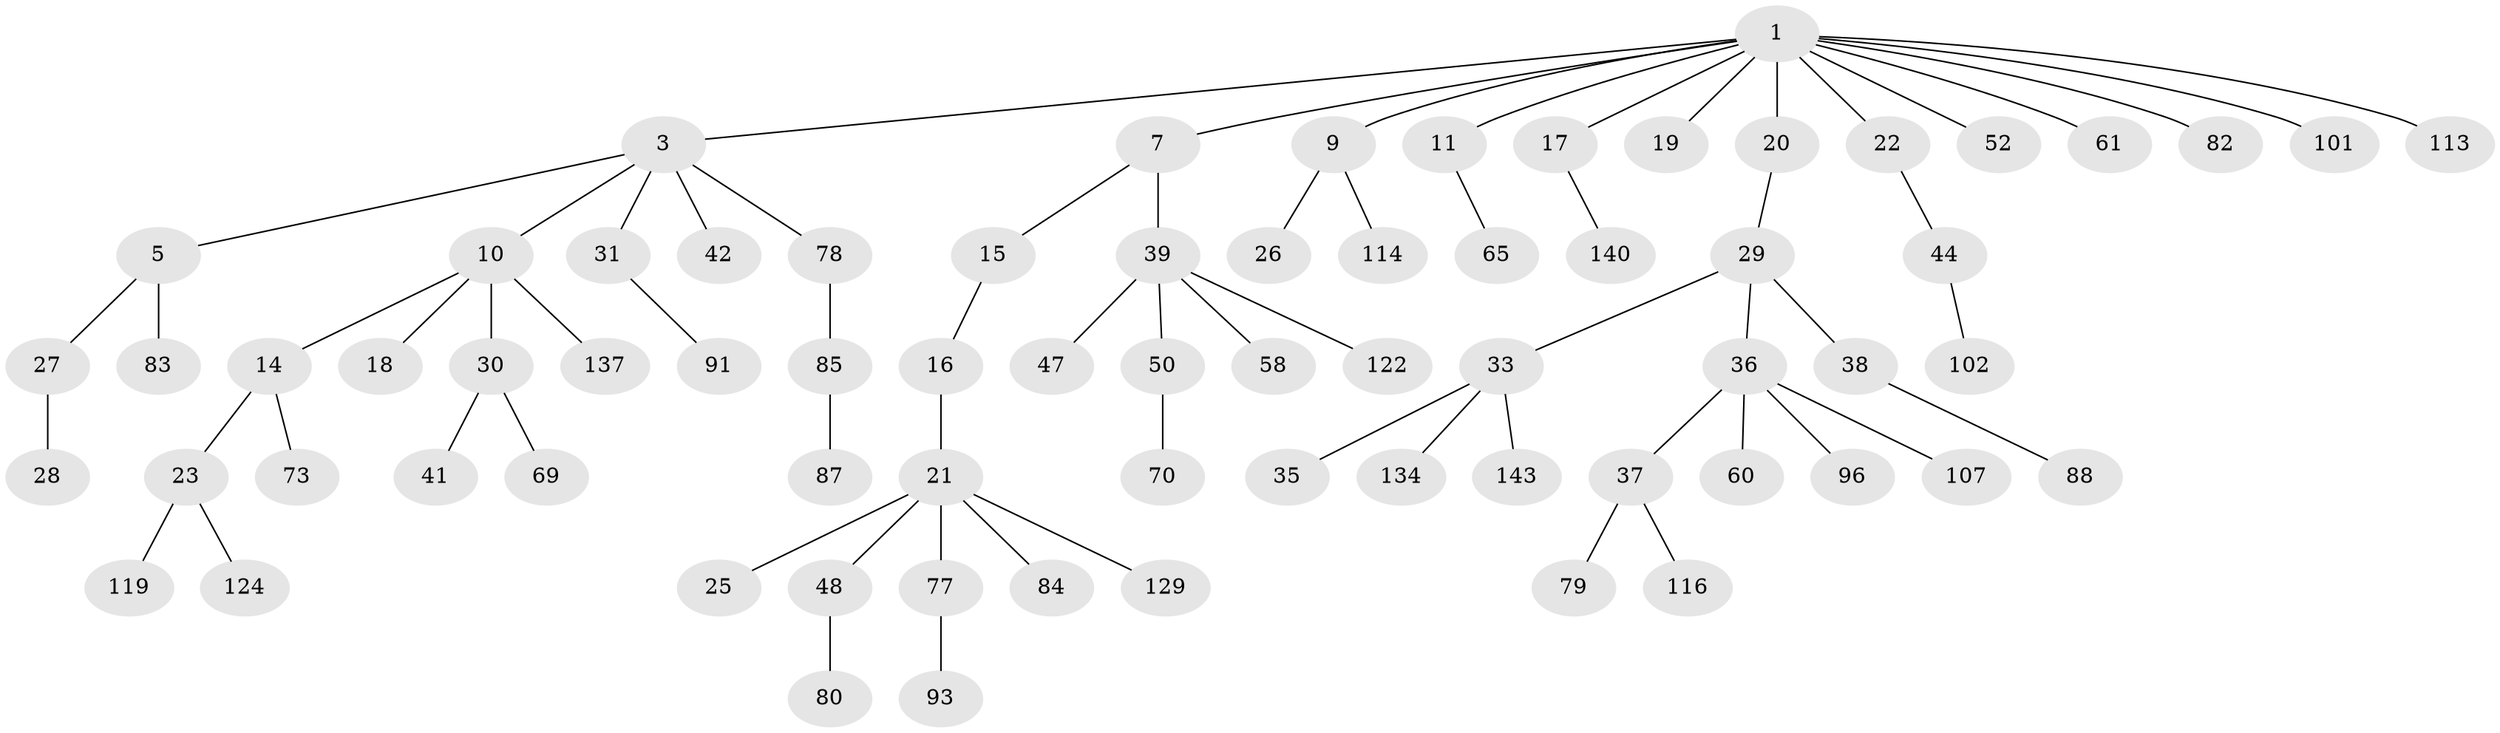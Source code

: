 // original degree distribution, {6: 0.02097902097902098, 4: 0.06293706293706294, 3: 0.1048951048951049, 5: 0.02097902097902098, 7: 0.006993006993006993, 8: 0.006993006993006993, 2: 0.3076923076923077, 1: 0.46853146853146854}
// Generated by graph-tools (version 1.1) at 2025/15/03/09/25 04:15:30]
// undirected, 71 vertices, 70 edges
graph export_dot {
graph [start="1"]
  node [color=gray90,style=filled];
  1 [super="+2+6+8+100"];
  3 [super="+4"];
  5 [super="+13"];
  7;
  9;
  10 [super="+94+62+112+75+49+12"];
  11 [super="+63"];
  14;
  15 [super="+32"];
  16;
  17;
  18;
  19;
  20;
  21;
  22;
  23 [super="+51+57"];
  25;
  26;
  27;
  28 [super="+90"];
  29;
  30 [super="+46+66"];
  31 [super="+81+67"];
  33;
  35 [super="+135"];
  36;
  37;
  38;
  39 [super="+40"];
  41 [super="+76+43"];
  42;
  44 [super="+45"];
  47 [super="+92+89"];
  48 [super="+53"];
  50 [super="+74+54+95"];
  52 [super="+64"];
  58;
  60;
  61;
  65;
  69;
  70 [super="+103"];
  73;
  77;
  78;
  79;
  80;
  82;
  83;
  84;
  85;
  87 [super="+139+108"];
  88;
  91;
  93;
  96;
  101;
  102;
  107;
  113;
  114;
  116 [super="+136"];
  119;
  122;
  124;
  129 [super="+132"];
  134;
  137;
  140;
  143;
  1 -- 3;
  1 -- 19;
  1 -- 17;
  1 -- 82;
  1 -- 101;
  1 -- 7;
  1 -- 61;
  1 -- 113;
  1 -- 20;
  1 -- 22;
  1 -- 11;
  1 -- 52;
  1 -- 9;
  3 -- 42;
  3 -- 78;
  3 -- 10;
  3 -- 5;
  3 -- 31;
  5 -- 83;
  5 -- 27;
  7 -- 15;
  7 -- 39;
  9 -- 26;
  9 -- 114;
  10 -- 137;
  10 -- 18;
  10 -- 14;
  10 -- 30;
  11 -- 65;
  14 -- 23;
  14 -- 73;
  15 -- 16;
  16 -- 21;
  17 -- 140;
  20 -- 29;
  21 -- 25;
  21 -- 48;
  21 -- 77;
  21 -- 84;
  21 -- 129;
  22 -- 44;
  23 -- 124;
  23 -- 119;
  27 -- 28;
  29 -- 33;
  29 -- 36;
  29 -- 38;
  30 -- 41;
  30 -- 69;
  31 -- 91;
  33 -- 35;
  33 -- 134;
  33 -- 143;
  36 -- 37;
  36 -- 60;
  36 -- 96;
  36 -- 107;
  37 -- 79;
  37 -- 116;
  38 -- 88;
  39 -- 47;
  39 -- 58;
  39 -- 122;
  39 -- 50;
  44 -- 102;
  48 -- 80;
  50 -- 70;
  77 -- 93;
  78 -- 85;
  85 -- 87;
}
